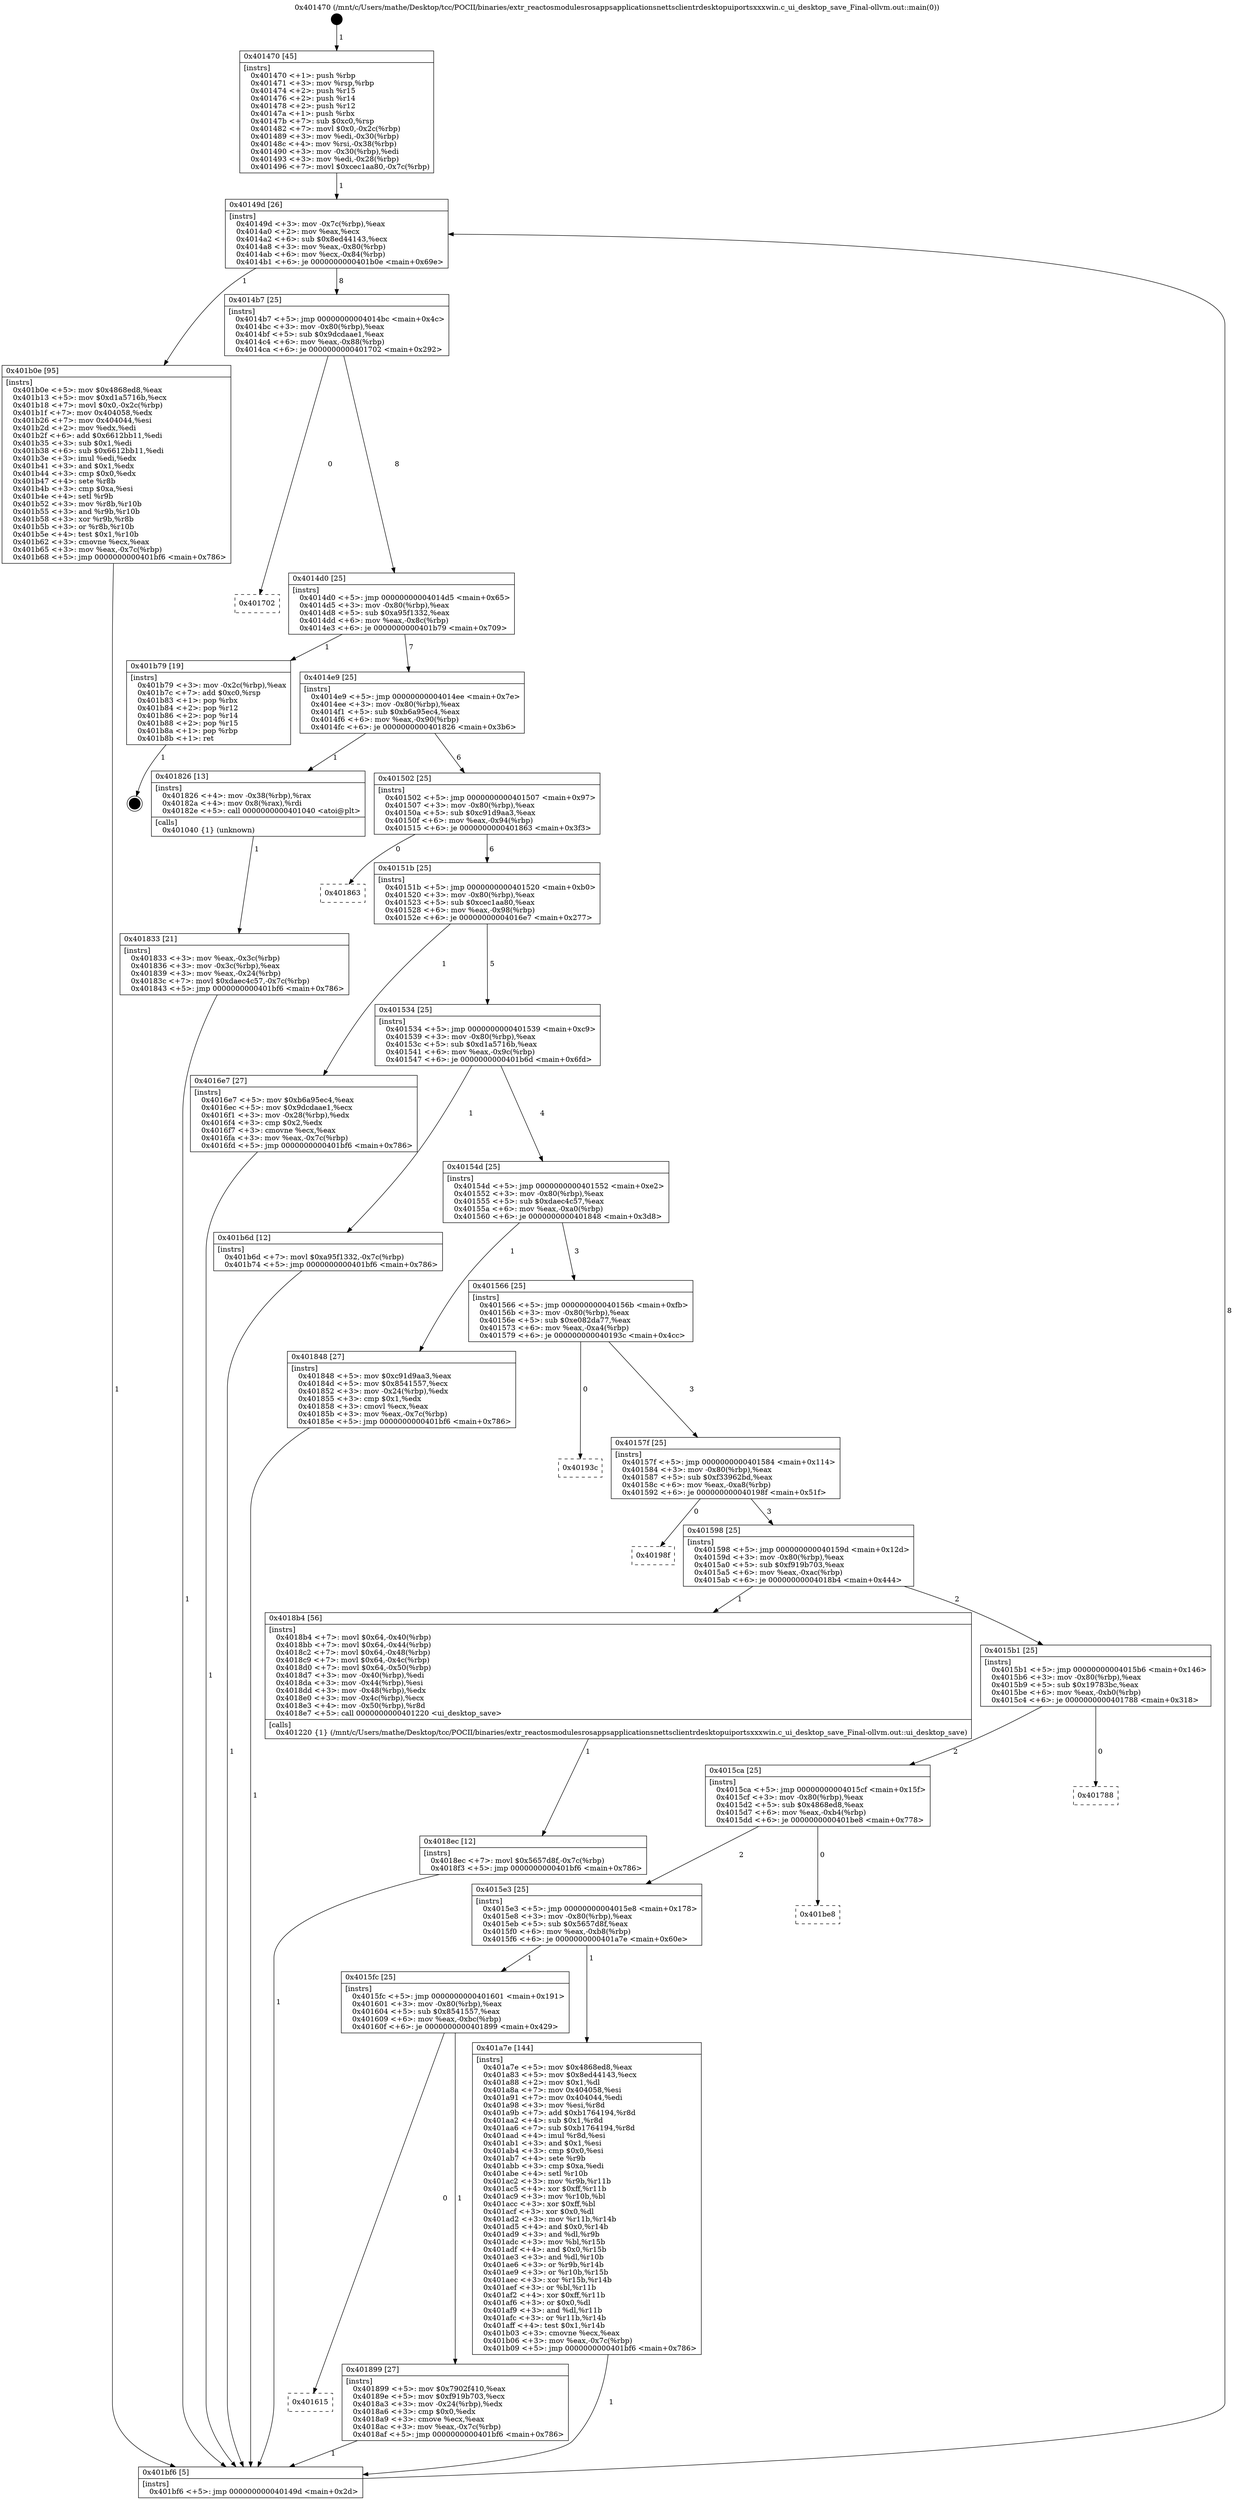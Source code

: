 digraph "0x401470" {
  label = "0x401470 (/mnt/c/Users/mathe/Desktop/tcc/POCII/binaries/extr_reactosmodulesrosappsapplicationsnettsclientrdesktopuiportsxxxwin.c_ui_desktop_save_Final-ollvm.out::main(0))"
  labelloc = "t"
  node[shape=record]

  Entry [label="",width=0.3,height=0.3,shape=circle,fillcolor=black,style=filled]
  "0x40149d" [label="{
     0x40149d [26]\l
     | [instrs]\l
     &nbsp;&nbsp;0x40149d \<+3\>: mov -0x7c(%rbp),%eax\l
     &nbsp;&nbsp;0x4014a0 \<+2\>: mov %eax,%ecx\l
     &nbsp;&nbsp;0x4014a2 \<+6\>: sub $0x8ed44143,%ecx\l
     &nbsp;&nbsp;0x4014a8 \<+3\>: mov %eax,-0x80(%rbp)\l
     &nbsp;&nbsp;0x4014ab \<+6\>: mov %ecx,-0x84(%rbp)\l
     &nbsp;&nbsp;0x4014b1 \<+6\>: je 0000000000401b0e \<main+0x69e\>\l
  }"]
  "0x401b0e" [label="{
     0x401b0e [95]\l
     | [instrs]\l
     &nbsp;&nbsp;0x401b0e \<+5\>: mov $0x4868ed8,%eax\l
     &nbsp;&nbsp;0x401b13 \<+5\>: mov $0xd1a5716b,%ecx\l
     &nbsp;&nbsp;0x401b18 \<+7\>: movl $0x0,-0x2c(%rbp)\l
     &nbsp;&nbsp;0x401b1f \<+7\>: mov 0x404058,%edx\l
     &nbsp;&nbsp;0x401b26 \<+7\>: mov 0x404044,%esi\l
     &nbsp;&nbsp;0x401b2d \<+2\>: mov %edx,%edi\l
     &nbsp;&nbsp;0x401b2f \<+6\>: add $0x6612bb11,%edi\l
     &nbsp;&nbsp;0x401b35 \<+3\>: sub $0x1,%edi\l
     &nbsp;&nbsp;0x401b38 \<+6\>: sub $0x6612bb11,%edi\l
     &nbsp;&nbsp;0x401b3e \<+3\>: imul %edi,%edx\l
     &nbsp;&nbsp;0x401b41 \<+3\>: and $0x1,%edx\l
     &nbsp;&nbsp;0x401b44 \<+3\>: cmp $0x0,%edx\l
     &nbsp;&nbsp;0x401b47 \<+4\>: sete %r8b\l
     &nbsp;&nbsp;0x401b4b \<+3\>: cmp $0xa,%esi\l
     &nbsp;&nbsp;0x401b4e \<+4\>: setl %r9b\l
     &nbsp;&nbsp;0x401b52 \<+3\>: mov %r8b,%r10b\l
     &nbsp;&nbsp;0x401b55 \<+3\>: and %r9b,%r10b\l
     &nbsp;&nbsp;0x401b58 \<+3\>: xor %r9b,%r8b\l
     &nbsp;&nbsp;0x401b5b \<+3\>: or %r8b,%r10b\l
     &nbsp;&nbsp;0x401b5e \<+4\>: test $0x1,%r10b\l
     &nbsp;&nbsp;0x401b62 \<+3\>: cmovne %ecx,%eax\l
     &nbsp;&nbsp;0x401b65 \<+3\>: mov %eax,-0x7c(%rbp)\l
     &nbsp;&nbsp;0x401b68 \<+5\>: jmp 0000000000401bf6 \<main+0x786\>\l
  }"]
  "0x4014b7" [label="{
     0x4014b7 [25]\l
     | [instrs]\l
     &nbsp;&nbsp;0x4014b7 \<+5\>: jmp 00000000004014bc \<main+0x4c\>\l
     &nbsp;&nbsp;0x4014bc \<+3\>: mov -0x80(%rbp),%eax\l
     &nbsp;&nbsp;0x4014bf \<+5\>: sub $0x9dcdaae1,%eax\l
     &nbsp;&nbsp;0x4014c4 \<+6\>: mov %eax,-0x88(%rbp)\l
     &nbsp;&nbsp;0x4014ca \<+6\>: je 0000000000401702 \<main+0x292\>\l
  }"]
  Exit [label="",width=0.3,height=0.3,shape=circle,fillcolor=black,style=filled,peripheries=2]
  "0x401702" [label="{
     0x401702\l
  }", style=dashed]
  "0x4014d0" [label="{
     0x4014d0 [25]\l
     | [instrs]\l
     &nbsp;&nbsp;0x4014d0 \<+5\>: jmp 00000000004014d5 \<main+0x65\>\l
     &nbsp;&nbsp;0x4014d5 \<+3\>: mov -0x80(%rbp),%eax\l
     &nbsp;&nbsp;0x4014d8 \<+5\>: sub $0xa95f1332,%eax\l
     &nbsp;&nbsp;0x4014dd \<+6\>: mov %eax,-0x8c(%rbp)\l
     &nbsp;&nbsp;0x4014e3 \<+6\>: je 0000000000401b79 \<main+0x709\>\l
  }"]
  "0x4018ec" [label="{
     0x4018ec [12]\l
     | [instrs]\l
     &nbsp;&nbsp;0x4018ec \<+7\>: movl $0x5657d8f,-0x7c(%rbp)\l
     &nbsp;&nbsp;0x4018f3 \<+5\>: jmp 0000000000401bf6 \<main+0x786\>\l
  }"]
  "0x401b79" [label="{
     0x401b79 [19]\l
     | [instrs]\l
     &nbsp;&nbsp;0x401b79 \<+3\>: mov -0x2c(%rbp),%eax\l
     &nbsp;&nbsp;0x401b7c \<+7\>: add $0xc0,%rsp\l
     &nbsp;&nbsp;0x401b83 \<+1\>: pop %rbx\l
     &nbsp;&nbsp;0x401b84 \<+2\>: pop %r12\l
     &nbsp;&nbsp;0x401b86 \<+2\>: pop %r14\l
     &nbsp;&nbsp;0x401b88 \<+2\>: pop %r15\l
     &nbsp;&nbsp;0x401b8a \<+1\>: pop %rbp\l
     &nbsp;&nbsp;0x401b8b \<+1\>: ret\l
  }"]
  "0x4014e9" [label="{
     0x4014e9 [25]\l
     | [instrs]\l
     &nbsp;&nbsp;0x4014e9 \<+5\>: jmp 00000000004014ee \<main+0x7e\>\l
     &nbsp;&nbsp;0x4014ee \<+3\>: mov -0x80(%rbp),%eax\l
     &nbsp;&nbsp;0x4014f1 \<+5\>: sub $0xb6a95ec4,%eax\l
     &nbsp;&nbsp;0x4014f6 \<+6\>: mov %eax,-0x90(%rbp)\l
     &nbsp;&nbsp;0x4014fc \<+6\>: je 0000000000401826 \<main+0x3b6\>\l
  }"]
  "0x401615" [label="{
     0x401615\l
  }", style=dashed]
  "0x401826" [label="{
     0x401826 [13]\l
     | [instrs]\l
     &nbsp;&nbsp;0x401826 \<+4\>: mov -0x38(%rbp),%rax\l
     &nbsp;&nbsp;0x40182a \<+4\>: mov 0x8(%rax),%rdi\l
     &nbsp;&nbsp;0x40182e \<+5\>: call 0000000000401040 \<atoi@plt\>\l
     | [calls]\l
     &nbsp;&nbsp;0x401040 \{1\} (unknown)\l
  }"]
  "0x401502" [label="{
     0x401502 [25]\l
     | [instrs]\l
     &nbsp;&nbsp;0x401502 \<+5\>: jmp 0000000000401507 \<main+0x97\>\l
     &nbsp;&nbsp;0x401507 \<+3\>: mov -0x80(%rbp),%eax\l
     &nbsp;&nbsp;0x40150a \<+5\>: sub $0xc91d9aa3,%eax\l
     &nbsp;&nbsp;0x40150f \<+6\>: mov %eax,-0x94(%rbp)\l
     &nbsp;&nbsp;0x401515 \<+6\>: je 0000000000401863 \<main+0x3f3\>\l
  }"]
  "0x401899" [label="{
     0x401899 [27]\l
     | [instrs]\l
     &nbsp;&nbsp;0x401899 \<+5\>: mov $0x7902f410,%eax\l
     &nbsp;&nbsp;0x40189e \<+5\>: mov $0xf919b703,%ecx\l
     &nbsp;&nbsp;0x4018a3 \<+3\>: mov -0x24(%rbp),%edx\l
     &nbsp;&nbsp;0x4018a6 \<+3\>: cmp $0x0,%edx\l
     &nbsp;&nbsp;0x4018a9 \<+3\>: cmove %ecx,%eax\l
     &nbsp;&nbsp;0x4018ac \<+3\>: mov %eax,-0x7c(%rbp)\l
     &nbsp;&nbsp;0x4018af \<+5\>: jmp 0000000000401bf6 \<main+0x786\>\l
  }"]
  "0x401863" [label="{
     0x401863\l
  }", style=dashed]
  "0x40151b" [label="{
     0x40151b [25]\l
     | [instrs]\l
     &nbsp;&nbsp;0x40151b \<+5\>: jmp 0000000000401520 \<main+0xb0\>\l
     &nbsp;&nbsp;0x401520 \<+3\>: mov -0x80(%rbp),%eax\l
     &nbsp;&nbsp;0x401523 \<+5\>: sub $0xcec1aa80,%eax\l
     &nbsp;&nbsp;0x401528 \<+6\>: mov %eax,-0x98(%rbp)\l
     &nbsp;&nbsp;0x40152e \<+6\>: je 00000000004016e7 \<main+0x277\>\l
  }"]
  "0x4015fc" [label="{
     0x4015fc [25]\l
     | [instrs]\l
     &nbsp;&nbsp;0x4015fc \<+5\>: jmp 0000000000401601 \<main+0x191\>\l
     &nbsp;&nbsp;0x401601 \<+3\>: mov -0x80(%rbp),%eax\l
     &nbsp;&nbsp;0x401604 \<+5\>: sub $0x8541557,%eax\l
     &nbsp;&nbsp;0x401609 \<+6\>: mov %eax,-0xbc(%rbp)\l
     &nbsp;&nbsp;0x40160f \<+6\>: je 0000000000401899 \<main+0x429\>\l
  }"]
  "0x4016e7" [label="{
     0x4016e7 [27]\l
     | [instrs]\l
     &nbsp;&nbsp;0x4016e7 \<+5\>: mov $0xb6a95ec4,%eax\l
     &nbsp;&nbsp;0x4016ec \<+5\>: mov $0x9dcdaae1,%ecx\l
     &nbsp;&nbsp;0x4016f1 \<+3\>: mov -0x28(%rbp),%edx\l
     &nbsp;&nbsp;0x4016f4 \<+3\>: cmp $0x2,%edx\l
     &nbsp;&nbsp;0x4016f7 \<+3\>: cmovne %ecx,%eax\l
     &nbsp;&nbsp;0x4016fa \<+3\>: mov %eax,-0x7c(%rbp)\l
     &nbsp;&nbsp;0x4016fd \<+5\>: jmp 0000000000401bf6 \<main+0x786\>\l
  }"]
  "0x401534" [label="{
     0x401534 [25]\l
     | [instrs]\l
     &nbsp;&nbsp;0x401534 \<+5\>: jmp 0000000000401539 \<main+0xc9\>\l
     &nbsp;&nbsp;0x401539 \<+3\>: mov -0x80(%rbp),%eax\l
     &nbsp;&nbsp;0x40153c \<+5\>: sub $0xd1a5716b,%eax\l
     &nbsp;&nbsp;0x401541 \<+6\>: mov %eax,-0x9c(%rbp)\l
     &nbsp;&nbsp;0x401547 \<+6\>: je 0000000000401b6d \<main+0x6fd\>\l
  }"]
  "0x401bf6" [label="{
     0x401bf6 [5]\l
     | [instrs]\l
     &nbsp;&nbsp;0x401bf6 \<+5\>: jmp 000000000040149d \<main+0x2d\>\l
  }"]
  "0x401470" [label="{
     0x401470 [45]\l
     | [instrs]\l
     &nbsp;&nbsp;0x401470 \<+1\>: push %rbp\l
     &nbsp;&nbsp;0x401471 \<+3\>: mov %rsp,%rbp\l
     &nbsp;&nbsp;0x401474 \<+2\>: push %r15\l
     &nbsp;&nbsp;0x401476 \<+2\>: push %r14\l
     &nbsp;&nbsp;0x401478 \<+2\>: push %r12\l
     &nbsp;&nbsp;0x40147a \<+1\>: push %rbx\l
     &nbsp;&nbsp;0x40147b \<+7\>: sub $0xc0,%rsp\l
     &nbsp;&nbsp;0x401482 \<+7\>: movl $0x0,-0x2c(%rbp)\l
     &nbsp;&nbsp;0x401489 \<+3\>: mov %edi,-0x30(%rbp)\l
     &nbsp;&nbsp;0x40148c \<+4\>: mov %rsi,-0x38(%rbp)\l
     &nbsp;&nbsp;0x401490 \<+3\>: mov -0x30(%rbp),%edi\l
     &nbsp;&nbsp;0x401493 \<+3\>: mov %edi,-0x28(%rbp)\l
     &nbsp;&nbsp;0x401496 \<+7\>: movl $0xcec1aa80,-0x7c(%rbp)\l
  }"]
  "0x401833" [label="{
     0x401833 [21]\l
     | [instrs]\l
     &nbsp;&nbsp;0x401833 \<+3\>: mov %eax,-0x3c(%rbp)\l
     &nbsp;&nbsp;0x401836 \<+3\>: mov -0x3c(%rbp),%eax\l
     &nbsp;&nbsp;0x401839 \<+3\>: mov %eax,-0x24(%rbp)\l
     &nbsp;&nbsp;0x40183c \<+7\>: movl $0xdaec4c57,-0x7c(%rbp)\l
     &nbsp;&nbsp;0x401843 \<+5\>: jmp 0000000000401bf6 \<main+0x786\>\l
  }"]
  "0x401a7e" [label="{
     0x401a7e [144]\l
     | [instrs]\l
     &nbsp;&nbsp;0x401a7e \<+5\>: mov $0x4868ed8,%eax\l
     &nbsp;&nbsp;0x401a83 \<+5\>: mov $0x8ed44143,%ecx\l
     &nbsp;&nbsp;0x401a88 \<+2\>: mov $0x1,%dl\l
     &nbsp;&nbsp;0x401a8a \<+7\>: mov 0x404058,%esi\l
     &nbsp;&nbsp;0x401a91 \<+7\>: mov 0x404044,%edi\l
     &nbsp;&nbsp;0x401a98 \<+3\>: mov %esi,%r8d\l
     &nbsp;&nbsp;0x401a9b \<+7\>: add $0xb1764194,%r8d\l
     &nbsp;&nbsp;0x401aa2 \<+4\>: sub $0x1,%r8d\l
     &nbsp;&nbsp;0x401aa6 \<+7\>: sub $0xb1764194,%r8d\l
     &nbsp;&nbsp;0x401aad \<+4\>: imul %r8d,%esi\l
     &nbsp;&nbsp;0x401ab1 \<+3\>: and $0x1,%esi\l
     &nbsp;&nbsp;0x401ab4 \<+3\>: cmp $0x0,%esi\l
     &nbsp;&nbsp;0x401ab7 \<+4\>: sete %r9b\l
     &nbsp;&nbsp;0x401abb \<+3\>: cmp $0xa,%edi\l
     &nbsp;&nbsp;0x401abe \<+4\>: setl %r10b\l
     &nbsp;&nbsp;0x401ac2 \<+3\>: mov %r9b,%r11b\l
     &nbsp;&nbsp;0x401ac5 \<+4\>: xor $0xff,%r11b\l
     &nbsp;&nbsp;0x401ac9 \<+3\>: mov %r10b,%bl\l
     &nbsp;&nbsp;0x401acc \<+3\>: xor $0xff,%bl\l
     &nbsp;&nbsp;0x401acf \<+3\>: xor $0x0,%dl\l
     &nbsp;&nbsp;0x401ad2 \<+3\>: mov %r11b,%r14b\l
     &nbsp;&nbsp;0x401ad5 \<+4\>: and $0x0,%r14b\l
     &nbsp;&nbsp;0x401ad9 \<+3\>: and %dl,%r9b\l
     &nbsp;&nbsp;0x401adc \<+3\>: mov %bl,%r15b\l
     &nbsp;&nbsp;0x401adf \<+4\>: and $0x0,%r15b\l
     &nbsp;&nbsp;0x401ae3 \<+3\>: and %dl,%r10b\l
     &nbsp;&nbsp;0x401ae6 \<+3\>: or %r9b,%r14b\l
     &nbsp;&nbsp;0x401ae9 \<+3\>: or %r10b,%r15b\l
     &nbsp;&nbsp;0x401aec \<+3\>: xor %r15b,%r14b\l
     &nbsp;&nbsp;0x401aef \<+3\>: or %bl,%r11b\l
     &nbsp;&nbsp;0x401af2 \<+4\>: xor $0xff,%r11b\l
     &nbsp;&nbsp;0x401af6 \<+3\>: or $0x0,%dl\l
     &nbsp;&nbsp;0x401af9 \<+3\>: and %dl,%r11b\l
     &nbsp;&nbsp;0x401afc \<+3\>: or %r11b,%r14b\l
     &nbsp;&nbsp;0x401aff \<+4\>: test $0x1,%r14b\l
     &nbsp;&nbsp;0x401b03 \<+3\>: cmovne %ecx,%eax\l
     &nbsp;&nbsp;0x401b06 \<+3\>: mov %eax,-0x7c(%rbp)\l
     &nbsp;&nbsp;0x401b09 \<+5\>: jmp 0000000000401bf6 \<main+0x786\>\l
  }"]
  "0x401b6d" [label="{
     0x401b6d [12]\l
     | [instrs]\l
     &nbsp;&nbsp;0x401b6d \<+7\>: movl $0xa95f1332,-0x7c(%rbp)\l
     &nbsp;&nbsp;0x401b74 \<+5\>: jmp 0000000000401bf6 \<main+0x786\>\l
  }"]
  "0x40154d" [label="{
     0x40154d [25]\l
     | [instrs]\l
     &nbsp;&nbsp;0x40154d \<+5\>: jmp 0000000000401552 \<main+0xe2\>\l
     &nbsp;&nbsp;0x401552 \<+3\>: mov -0x80(%rbp),%eax\l
     &nbsp;&nbsp;0x401555 \<+5\>: sub $0xdaec4c57,%eax\l
     &nbsp;&nbsp;0x40155a \<+6\>: mov %eax,-0xa0(%rbp)\l
     &nbsp;&nbsp;0x401560 \<+6\>: je 0000000000401848 \<main+0x3d8\>\l
  }"]
  "0x4015e3" [label="{
     0x4015e3 [25]\l
     | [instrs]\l
     &nbsp;&nbsp;0x4015e3 \<+5\>: jmp 00000000004015e8 \<main+0x178\>\l
     &nbsp;&nbsp;0x4015e8 \<+3\>: mov -0x80(%rbp),%eax\l
     &nbsp;&nbsp;0x4015eb \<+5\>: sub $0x5657d8f,%eax\l
     &nbsp;&nbsp;0x4015f0 \<+6\>: mov %eax,-0xb8(%rbp)\l
     &nbsp;&nbsp;0x4015f6 \<+6\>: je 0000000000401a7e \<main+0x60e\>\l
  }"]
  "0x401848" [label="{
     0x401848 [27]\l
     | [instrs]\l
     &nbsp;&nbsp;0x401848 \<+5\>: mov $0xc91d9aa3,%eax\l
     &nbsp;&nbsp;0x40184d \<+5\>: mov $0x8541557,%ecx\l
     &nbsp;&nbsp;0x401852 \<+3\>: mov -0x24(%rbp),%edx\l
     &nbsp;&nbsp;0x401855 \<+3\>: cmp $0x1,%edx\l
     &nbsp;&nbsp;0x401858 \<+3\>: cmovl %ecx,%eax\l
     &nbsp;&nbsp;0x40185b \<+3\>: mov %eax,-0x7c(%rbp)\l
     &nbsp;&nbsp;0x40185e \<+5\>: jmp 0000000000401bf6 \<main+0x786\>\l
  }"]
  "0x401566" [label="{
     0x401566 [25]\l
     | [instrs]\l
     &nbsp;&nbsp;0x401566 \<+5\>: jmp 000000000040156b \<main+0xfb\>\l
     &nbsp;&nbsp;0x40156b \<+3\>: mov -0x80(%rbp),%eax\l
     &nbsp;&nbsp;0x40156e \<+5\>: sub $0xe082da77,%eax\l
     &nbsp;&nbsp;0x401573 \<+6\>: mov %eax,-0xa4(%rbp)\l
     &nbsp;&nbsp;0x401579 \<+6\>: je 000000000040193c \<main+0x4cc\>\l
  }"]
  "0x401be8" [label="{
     0x401be8\l
  }", style=dashed]
  "0x40193c" [label="{
     0x40193c\l
  }", style=dashed]
  "0x40157f" [label="{
     0x40157f [25]\l
     | [instrs]\l
     &nbsp;&nbsp;0x40157f \<+5\>: jmp 0000000000401584 \<main+0x114\>\l
     &nbsp;&nbsp;0x401584 \<+3\>: mov -0x80(%rbp),%eax\l
     &nbsp;&nbsp;0x401587 \<+5\>: sub $0xf33962bd,%eax\l
     &nbsp;&nbsp;0x40158c \<+6\>: mov %eax,-0xa8(%rbp)\l
     &nbsp;&nbsp;0x401592 \<+6\>: je 000000000040198f \<main+0x51f\>\l
  }"]
  "0x4015ca" [label="{
     0x4015ca [25]\l
     | [instrs]\l
     &nbsp;&nbsp;0x4015ca \<+5\>: jmp 00000000004015cf \<main+0x15f\>\l
     &nbsp;&nbsp;0x4015cf \<+3\>: mov -0x80(%rbp),%eax\l
     &nbsp;&nbsp;0x4015d2 \<+5\>: sub $0x4868ed8,%eax\l
     &nbsp;&nbsp;0x4015d7 \<+6\>: mov %eax,-0xb4(%rbp)\l
     &nbsp;&nbsp;0x4015dd \<+6\>: je 0000000000401be8 \<main+0x778\>\l
  }"]
  "0x40198f" [label="{
     0x40198f\l
  }", style=dashed]
  "0x401598" [label="{
     0x401598 [25]\l
     | [instrs]\l
     &nbsp;&nbsp;0x401598 \<+5\>: jmp 000000000040159d \<main+0x12d\>\l
     &nbsp;&nbsp;0x40159d \<+3\>: mov -0x80(%rbp),%eax\l
     &nbsp;&nbsp;0x4015a0 \<+5\>: sub $0xf919b703,%eax\l
     &nbsp;&nbsp;0x4015a5 \<+6\>: mov %eax,-0xac(%rbp)\l
     &nbsp;&nbsp;0x4015ab \<+6\>: je 00000000004018b4 \<main+0x444\>\l
  }"]
  "0x401788" [label="{
     0x401788\l
  }", style=dashed]
  "0x4018b4" [label="{
     0x4018b4 [56]\l
     | [instrs]\l
     &nbsp;&nbsp;0x4018b4 \<+7\>: movl $0x64,-0x40(%rbp)\l
     &nbsp;&nbsp;0x4018bb \<+7\>: movl $0x64,-0x44(%rbp)\l
     &nbsp;&nbsp;0x4018c2 \<+7\>: movl $0x64,-0x48(%rbp)\l
     &nbsp;&nbsp;0x4018c9 \<+7\>: movl $0x64,-0x4c(%rbp)\l
     &nbsp;&nbsp;0x4018d0 \<+7\>: movl $0x64,-0x50(%rbp)\l
     &nbsp;&nbsp;0x4018d7 \<+3\>: mov -0x40(%rbp),%edi\l
     &nbsp;&nbsp;0x4018da \<+3\>: mov -0x44(%rbp),%esi\l
     &nbsp;&nbsp;0x4018dd \<+3\>: mov -0x48(%rbp),%edx\l
     &nbsp;&nbsp;0x4018e0 \<+3\>: mov -0x4c(%rbp),%ecx\l
     &nbsp;&nbsp;0x4018e3 \<+4\>: mov -0x50(%rbp),%r8d\l
     &nbsp;&nbsp;0x4018e7 \<+5\>: call 0000000000401220 \<ui_desktop_save\>\l
     | [calls]\l
     &nbsp;&nbsp;0x401220 \{1\} (/mnt/c/Users/mathe/Desktop/tcc/POCII/binaries/extr_reactosmodulesrosappsapplicationsnettsclientrdesktopuiportsxxxwin.c_ui_desktop_save_Final-ollvm.out::ui_desktop_save)\l
  }"]
  "0x4015b1" [label="{
     0x4015b1 [25]\l
     | [instrs]\l
     &nbsp;&nbsp;0x4015b1 \<+5\>: jmp 00000000004015b6 \<main+0x146\>\l
     &nbsp;&nbsp;0x4015b6 \<+3\>: mov -0x80(%rbp),%eax\l
     &nbsp;&nbsp;0x4015b9 \<+5\>: sub $0x19783bc,%eax\l
     &nbsp;&nbsp;0x4015be \<+6\>: mov %eax,-0xb0(%rbp)\l
     &nbsp;&nbsp;0x4015c4 \<+6\>: je 0000000000401788 \<main+0x318\>\l
  }"]
  Entry -> "0x401470" [label=" 1"]
  "0x40149d" -> "0x401b0e" [label=" 1"]
  "0x40149d" -> "0x4014b7" [label=" 8"]
  "0x401b79" -> Exit [label=" 1"]
  "0x4014b7" -> "0x401702" [label=" 0"]
  "0x4014b7" -> "0x4014d0" [label=" 8"]
  "0x401b6d" -> "0x401bf6" [label=" 1"]
  "0x4014d0" -> "0x401b79" [label=" 1"]
  "0x4014d0" -> "0x4014e9" [label=" 7"]
  "0x401b0e" -> "0x401bf6" [label=" 1"]
  "0x4014e9" -> "0x401826" [label=" 1"]
  "0x4014e9" -> "0x401502" [label=" 6"]
  "0x401a7e" -> "0x401bf6" [label=" 1"]
  "0x401502" -> "0x401863" [label=" 0"]
  "0x401502" -> "0x40151b" [label=" 6"]
  "0x4018ec" -> "0x401bf6" [label=" 1"]
  "0x40151b" -> "0x4016e7" [label=" 1"]
  "0x40151b" -> "0x401534" [label=" 5"]
  "0x4016e7" -> "0x401bf6" [label=" 1"]
  "0x401470" -> "0x40149d" [label=" 1"]
  "0x401bf6" -> "0x40149d" [label=" 8"]
  "0x401826" -> "0x401833" [label=" 1"]
  "0x401833" -> "0x401bf6" [label=" 1"]
  "0x401899" -> "0x401bf6" [label=" 1"]
  "0x401534" -> "0x401b6d" [label=" 1"]
  "0x401534" -> "0x40154d" [label=" 4"]
  "0x4015fc" -> "0x401615" [label=" 0"]
  "0x40154d" -> "0x401848" [label=" 1"]
  "0x40154d" -> "0x401566" [label=" 3"]
  "0x401848" -> "0x401bf6" [label=" 1"]
  "0x4018b4" -> "0x4018ec" [label=" 1"]
  "0x401566" -> "0x40193c" [label=" 0"]
  "0x401566" -> "0x40157f" [label=" 3"]
  "0x4015e3" -> "0x4015fc" [label=" 1"]
  "0x40157f" -> "0x40198f" [label=" 0"]
  "0x40157f" -> "0x401598" [label=" 3"]
  "0x4015fc" -> "0x401899" [label=" 1"]
  "0x401598" -> "0x4018b4" [label=" 1"]
  "0x401598" -> "0x4015b1" [label=" 2"]
  "0x4015ca" -> "0x4015e3" [label=" 2"]
  "0x4015b1" -> "0x401788" [label=" 0"]
  "0x4015b1" -> "0x4015ca" [label=" 2"]
  "0x4015e3" -> "0x401a7e" [label=" 1"]
  "0x4015ca" -> "0x401be8" [label=" 0"]
}
